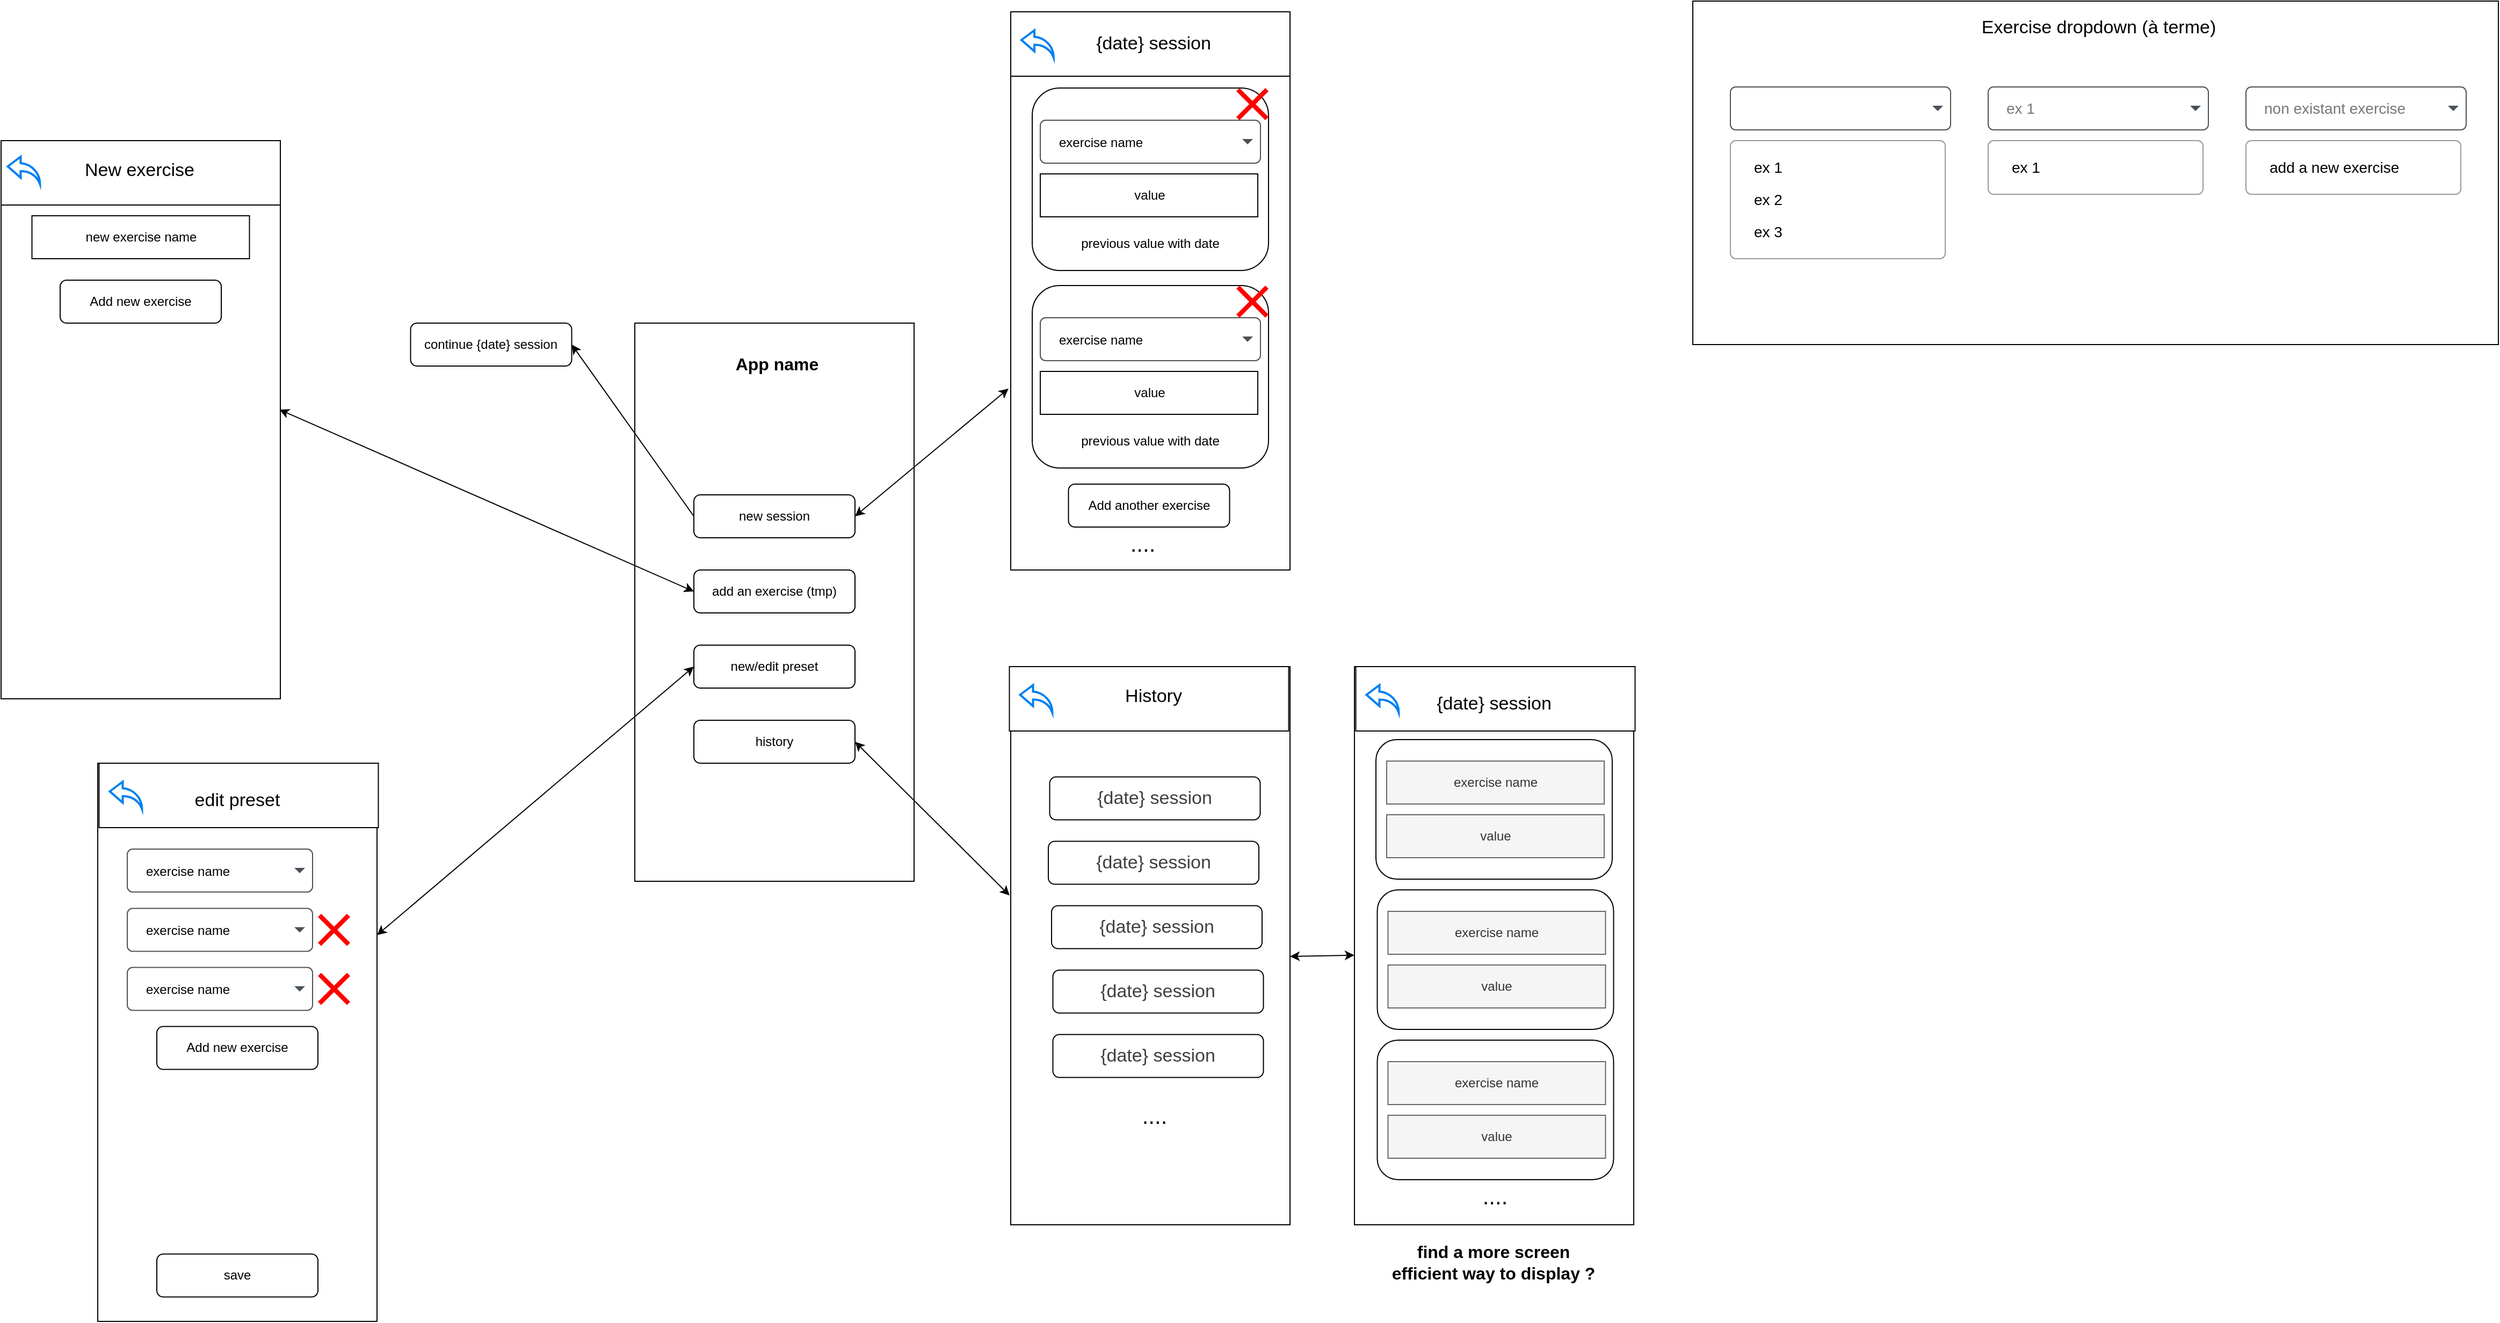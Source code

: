 <mxfile>
    <diagram id="-4Cwdjb4JUNJsYzvHusE" name="Page-1">
        <mxGraphModel dx="4084" dy="2445" grid="1" gridSize="10" guides="1" tooltips="1" connect="1" arrows="1" fold="1" page="1" pageScale="1" pageWidth="850" pageHeight="1100" math="0" shadow="0">
            <root>
                <mxCell id="0"/>
                <mxCell id="1" parent="0"/>
                <mxCell id="91" value="" style="rounded=0;whiteSpace=wrap;html=1;" parent="1" vertex="1">
                    <mxGeometry x="415" y="-1080" width="750" height="320" as="geometry"/>
                </mxCell>
                <mxCell id="2" value="" style="rounded=0;whiteSpace=wrap;html=1;" parent="1" vertex="1">
                    <mxGeometry x="-570" y="-780" width="260" height="520" as="geometry"/>
                </mxCell>
                <mxCell id="3" value="new session" style="rounded=1;whiteSpace=wrap;html=1;" parent="1" vertex="1">
                    <mxGeometry x="-515" y="-620" width="150" height="40" as="geometry"/>
                </mxCell>
                <mxCell id="4" value="new/edit preset" style="rounded=1;whiteSpace=wrap;html=1;" parent="1" vertex="1">
                    <mxGeometry x="-515" y="-480" width="150" height="40" as="geometry"/>
                </mxCell>
                <mxCell id="5" value="" style="rounded=0;whiteSpace=wrap;html=1;" parent="1" vertex="1">
                    <mxGeometry x="-220" y="-1070" width="260" height="520" as="geometry"/>
                </mxCell>
                <mxCell id="11" value="" style="rounded=1;whiteSpace=wrap;html=1;" parent="1" vertex="1">
                    <mxGeometry x="-200" y="-999" width="220" height="170" as="geometry"/>
                </mxCell>
                <mxCell id="9" value="&lt;span style=&quot;color: rgb(0, 0, 0); font-size: 12px; text-align: center;&quot;&gt;exercise name&lt;/span&gt;" style="html=1;shadow=0;dashed=0;shape=mxgraph.bootstrap.rrect;rSize=5;strokeColor=#505050;strokeWidth=1;fillColor=#ffffff;fontColor=#777777;whiteSpace=wrap;align=left;verticalAlign=middle;fontStyle=0;fontSize=14;spacingRight=0;spacing=17;" parent="1" vertex="1">
                    <mxGeometry x="-192.5" y="-969" width="205" height="40" as="geometry"/>
                </mxCell>
                <mxCell id="10" value="" style="shape=triangle;direction=south;fillColor=#495057;strokeColor=none;perimeter=none;" parent="9" vertex="1">
                    <mxGeometry x="1" y="0.5" width="10" height="5" relative="1" as="geometry">
                        <mxPoint x="-17" y="-2.5" as="offset"/>
                    </mxGeometry>
                </mxCell>
                <mxCell id="12" value="value" style="rounded=0;whiteSpace=wrap;html=1;" parent="1" vertex="1">
                    <mxGeometry x="-192.5" y="-919" width="202.5" height="40" as="geometry"/>
                </mxCell>
                <mxCell id="13" value="previous value with date" style="text;html=1;align=center;verticalAlign=middle;whiteSpace=wrap;rounded=0;" parent="1" vertex="1">
                    <mxGeometry x="-185" y="-869" width="190" height="30" as="geometry"/>
                </mxCell>
                <mxCell id="14" value="" style="rounded=1;whiteSpace=wrap;html=1;" parent="1" vertex="1">
                    <mxGeometry x="-200" y="-815" width="220" height="170" as="geometry"/>
                </mxCell>
                <mxCell id="15" value="&lt;span style=&quot;color: rgb(0, 0, 0); font-size: 12px; text-align: center;&quot;&gt;exercise name&lt;/span&gt;" style="html=1;shadow=0;dashed=0;shape=mxgraph.bootstrap.rrect;rSize=5;strokeColor=#505050;strokeWidth=1;fillColor=#ffffff;fontColor=#777777;whiteSpace=wrap;align=left;verticalAlign=middle;fontStyle=0;fontSize=14;spacingRight=0;spacing=17;" parent="1" vertex="1">
                    <mxGeometry x="-192.5" y="-785" width="205" height="40" as="geometry"/>
                </mxCell>
                <mxCell id="16" value="" style="shape=triangle;direction=south;fillColor=#495057;strokeColor=none;perimeter=none;" parent="15" vertex="1">
                    <mxGeometry x="1" y="0.5" width="10" height="5" relative="1" as="geometry">
                        <mxPoint x="-17" y="-2.5" as="offset"/>
                    </mxGeometry>
                </mxCell>
                <mxCell id="17" value="value" style="rounded=0;whiteSpace=wrap;html=1;" parent="1" vertex="1">
                    <mxGeometry x="-192.5" y="-735" width="202.5" height="40" as="geometry"/>
                </mxCell>
                <mxCell id="18" value="previous value with date" style="text;html=1;align=center;verticalAlign=middle;whiteSpace=wrap;rounded=0;" parent="1" vertex="1">
                    <mxGeometry x="-185" y="-685" width="190" height="30" as="geometry"/>
                </mxCell>
                <mxCell id="19" value="&lt;font style=&quot;font-size: 21px;&quot;&gt;....&lt;/font&gt;" style="text;html=1;align=center;verticalAlign=middle;whiteSpace=wrap;rounded=0;" parent="1" vertex="1">
                    <mxGeometry x="-192.5" y="-590" width="190" height="30" as="geometry"/>
                </mxCell>
                <mxCell id="20" value="" style="rounded=0;whiteSpace=wrap;html=1;" parent="1" vertex="1">
                    <mxGeometry x="-1160" y="-950" width="260" height="520" as="geometry"/>
                </mxCell>
                <mxCell id="33" value="new exercise name" style="rounded=0;whiteSpace=wrap;html=1;" parent="1" vertex="1">
                    <mxGeometry x="-1131.25" y="-880" width="202.5" height="40" as="geometry"/>
                </mxCell>
                <mxCell id="34" value="Add new exercise" style="rounded=1;whiteSpace=wrap;html=1;" parent="1" vertex="1">
                    <mxGeometry x="-1105" y="-820" width="150" height="40" as="geometry"/>
                </mxCell>
                <mxCell id="37" value="" style="rounded=0;whiteSpace=wrap;html=1;" parent="1" vertex="1">
                    <mxGeometry x="-220" y="-460" width="260" height="520" as="geometry"/>
                </mxCell>
                <mxCell id="41" value="&lt;span style=&quot;color: rgb(63, 63, 63); font-size: 17px;&quot;&gt;{date} session&lt;/span&gt;" style="rounded=1;whiteSpace=wrap;html=1;" parent="1" vertex="1">
                    <mxGeometry x="-183.75" y="-357.25" width="196" height="40" as="geometry"/>
                </mxCell>
                <mxCell id="42" value="&lt;span style=&quot;color: rgb(63, 63, 63); font-size: 17px;&quot;&gt;{date} session&lt;/span&gt;" style="rounded=1;whiteSpace=wrap;html=1;" parent="1" vertex="1">
                    <mxGeometry x="-185" y="-297.25" width="196" height="40" as="geometry"/>
                </mxCell>
                <mxCell id="43" value="&lt;span style=&quot;color: rgb(63, 63, 63); font-size: 17px;&quot;&gt;{date} session&lt;/span&gt;" style="rounded=1;whiteSpace=wrap;html=1;" parent="1" vertex="1">
                    <mxGeometry x="-182" y="-237.25" width="196" height="40" as="geometry"/>
                </mxCell>
                <mxCell id="44" value="&lt;span style=&quot;color: rgb(63, 63, 63); font-size: 17px;&quot;&gt;{date} session&lt;/span&gt;" style="rounded=1;whiteSpace=wrap;html=1;" parent="1" vertex="1">
                    <mxGeometry x="-180.75" y="-177.25" width="196" height="40" as="geometry"/>
                </mxCell>
                <mxCell id="45" value="&lt;span style=&quot;color: rgb(63, 63, 63); font-size: 17px;&quot;&gt;{date} session&lt;/span&gt;" style="rounded=1;whiteSpace=wrap;html=1;" parent="1" vertex="1">
                    <mxGeometry x="-180.75" y="-117.25" width="196" height="40" as="geometry"/>
                </mxCell>
                <mxCell id="46" value="&lt;font style=&quot;font-size: 21px;&quot;&gt;....&lt;/font&gt;" style="text;html=1;align=center;verticalAlign=middle;whiteSpace=wrap;rounded=0;" parent="1" vertex="1">
                    <mxGeometry x="-180.75" y="-57.25" width="190" height="30" as="geometry"/>
                </mxCell>
                <mxCell id="47" value="" style="rounded=0;whiteSpace=wrap;html=1;" parent="1" vertex="1">
                    <mxGeometry x="100" y="-460" width="260" height="520" as="geometry"/>
                </mxCell>
                <mxCell id="49" value="" style="rounded=1;whiteSpace=wrap;html=1;" parent="1" vertex="1">
                    <mxGeometry x="120" y="-392" width="220" height="130" as="geometry"/>
                </mxCell>
                <mxCell id="52" value="value" style="rounded=0;whiteSpace=wrap;html=1;fillColor=#f5f5f5;fontColor=#333333;strokeColor=#666666;" parent="1" vertex="1">
                    <mxGeometry x="130" y="-322" width="202.5" height="40" as="geometry"/>
                </mxCell>
                <mxCell id="59" value="&lt;font style=&quot;font-size: 21px;&quot;&gt;....&lt;/font&gt;" style="text;html=1;align=center;verticalAlign=middle;whiteSpace=wrap;rounded=0;" parent="1" vertex="1">
                    <mxGeometry x="136.25" y="18" width="190" height="30" as="geometry"/>
                </mxCell>
                <mxCell id="60" value="exercise name" style="rounded=0;whiteSpace=wrap;html=1;fillColor=#f5f5f5;fontColor=#333333;strokeColor=#666666;" parent="1" vertex="1">
                    <mxGeometry x="130" y="-372" width="202.5" height="40" as="geometry"/>
                </mxCell>
                <mxCell id="62" value="" style="rounded=1;whiteSpace=wrap;html=1;" parent="1" vertex="1">
                    <mxGeometry x="121.25" y="-252" width="220" height="130" as="geometry"/>
                </mxCell>
                <mxCell id="63" value="value" style="rounded=0;whiteSpace=wrap;html=1;fillColor=#f5f5f5;fontColor=#333333;strokeColor=#666666;" parent="1" vertex="1">
                    <mxGeometry x="131.25" y="-182" width="202.5" height="40" as="geometry"/>
                </mxCell>
                <mxCell id="64" value="exercise name" style="rounded=0;whiteSpace=wrap;html=1;fillColor=#f5f5f5;fontColor=#333333;strokeColor=#666666;" parent="1" vertex="1">
                    <mxGeometry x="131.25" y="-232" width="202.5" height="40" as="geometry"/>
                </mxCell>
                <mxCell id="65" value="" style="rounded=1;whiteSpace=wrap;html=1;" parent="1" vertex="1">
                    <mxGeometry x="121.25" y="-112" width="220" height="130" as="geometry"/>
                </mxCell>
                <mxCell id="66" value="value" style="rounded=0;whiteSpace=wrap;html=1;fillColor=#f5f5f5;fontColor=#333333;strokeColor=#666666;" parent="1" vertex="1">
                    <mxGeometry x="131.25" y="-42" width="202.5" height="40" as="geometry"/>
                </mxCell>
                <mxCell id="67" value="exercise name" style="rounded=0;whiteSpace=wrap;html=1;fillColor=#f5f5f5;fontColor=#333333;strokeColor=#666666;" parent="1" vertex="1">
                    <mxGeometry x="131.25" y="-92" width="202.5" height="40" as="geometry"/>
                </mxCell>
                <mxCell id="68" value="&lt;font style=&quot;font-size: 16px;&quot;&gt;&lt;b&gt;find a more screen efficient way to display ?&lt;/b&gt;&lt;/font&gt;" style="text;html=1;align=center;verticalAlign=middle;whiteSpace=wrap;rounded=0;" parent="1" vertex="1">
                    <mxGeometry x="128.75" y="60" width="201.25" height="70" as="geometry"/>
                </mxCell>
                <mxCell id="69" value="&lt;font style=&quot;font-size: 16px;&quot;&gt;&lt;b&gt;App name&lt;/b&gt;&lt;/font&gt;" style="text;html=1;align=center;verticalAlign=middle;whiteSpace=wrap;rounded=0;" parent="1" vertex="1">
                    <mxGeometry x="-510" y="-770" width="145" height="55" as="geometry"/>
                </mxCell>
                <mxCell id="70" value="" style="html=1;shadow=0;dashed=0;shape=mxgraph.bootstrap.rrect;rSize=5;strokeColor=#505050;strokeWidth=1;fillColor=#ffffff;fontColor=#777777;whiteSpace=wrap;align=left;verticalAlign=middle;fontStyle=0;fontSize=14;spacingRight=0;spacing=17;" parent="1" vertex="1">
                    <mxGeometry x="450" y="-1000" width="205" height="40" as="geometry"/>
                </mxCell>
                <mxCell id="71" value="" style="shape=triangle;direction=south;fillColor=#495057;strokeColor=none;perimeter=none;" parent="70" vertex="1">
                    <mxGeometry x="1" y="0.5" width="10" height="5" relative="1" as="geometry">
                        <mxPoint x="-17" y="-2.5" as="offset"/>
                    </mxGeometry>
                </mxCell>
                <mxCell id="74" value="" style="swimlane;container=1;shape=mxgraph.bootstrap.rrect;rSize=5;strokeColor=#999999;fillColor=#ffffff;fontStyle=0;childLayout=stackLayout;horizontal=1;startSize=0;horizontalStack=0;resizeParent=1;resizeParentMax=0;resizeLast=0;collapsible=0;marginBottom=0;whiteSpace=wrap;html=1;marginTop=10;marginBottom=10;" parent="1" vertex="1">
                    <mxGeometry x="450" y="-950" width="200" height="110" as="geometry"/>
                </mxCell>
                <mxCell id="75" value="ex 1" style="text;align=left;verticalAlign=middle;spacingLeft=20;spacingRight=10;overflow=hidden;points=[[0,0.5],[1,0.5]];portConstraint=eastwest;rotatable=0;whiteSpace=wrap;html=1;fontColor=inherit;fontSize=14;fontStyle=0;" parent="74" vertex="1">
                    <mxGeometry y="10" width="200" height="30" as="geometry"/>
                </mxCell>
                <mxCell id="76" value="ex 2" style="text;align=left;verticalAlign=middle;spacingLeft=20;spacingRight=10;overflow=hidden;points=[[0,0.5],[1,0.5]];portConstraint=eastwest;rotatable=0;whiteSpace=wrap;html=1;fontColor=inherit;fontSize=14;fontStyle=0;" parent="74" vertex="1">
                    <mxGeometry y="40" width="200" height="30" as="geometry"/>
                </mxCell>
                <mxCell id="77" value="ex 3" style="text;align=left;verticalAlign=middle;spacingLeft=20;spacingRight=10;overflow=hidden;points=[[0,0.5],[1,0.5]];portConstraint=eastwest;rotatable=0;whiteSpace=wrap;html=1;fontColor=inherit;fontSize=14;fontStyle=0;" parent="74" vertex="1">
                    <mxGeometry y="70" width="200" height="30" as="geometry"/>
                </mxCell>
                <mxCell id="80" value="&lt;span style=&quot;font-size: 17px;&quot;&gt;Exercise dropdown (à terme)&lt;/span&gt;" style="text;html=1;align=center;verticalAlign=middle;whiteSpace=wrap;rounded=0;" parent="1" vertex="1">
                    <mxGeometry x="667.5" y="-1070" width="250" height="30" as="geometry"/>
                </mxCell>
                <mxCell id="81" value="ex 1" style="html=1;shadow=0;dashed=0;shape=mxgraph.bootstrap.rrect;rSize=5;strokeColor=#505050;strokeWidth=1;fillColor=#ffffff;fontColor=#777777;whiteSpace=wrap;align=left;verticalAlign=middle;fontStyle=0;fontSize=14;spacingRight=0;spacing=17;" parent="1" vertex="1">
                    <mxGeometry x="690" y="-1000" width="205" height="40" as="geometry"/>
                </mxCell>
                <mxCell id="82" value="" style="shape=triangle;direction=south;fillColor=#495057;strokeColor=none;perimeter=none;" parent="81" vertex="1">
                    <mxGeometry x="1" y="0.5" width="10" height="5" relative="1" as="geometry">
                        <mxPoint x="-17" y="-2.5" as="offset"/>
                    </mxGeometry>
                </mxCell>
                <mxCell id="83" value="" style="swimlane;container=1;shape=mxgraph.bootstrap.rrect;rSize=5;strokeColor=#999999;fillColor=#ffffff;fontStyle=0;childLayout=stackLayout;horizontal=1;startSize=0;horizontalStack=0;resizeParent=1;resizeParentMax=0;resizeLast=0;collapsible=0;marginBottom=0;whiteSpace=wrap;html=1;marginTop=10;marginBottom=10;" parent="1" vertex="1">
                    <mxGeometry x="690" y="-950" width="200" height="50" as="geometry"/>
                </mxCell>
                <mxCell id="84" value="ex 1" style="text;align=left;verticalAlign=middle;spacingLeft=20;spacingRight=10;overflow=hidden;points=[[0,0.5],[1,0.5]];portConstraint=eastwest;rotatable=0;whiteSpace=wrap;html=1;fontColor=inherit;fontSize=14;fontStyle=0;" parent="83" vertex="1">
                    <mxGeometry y="10" width="200" height="30" as="geometry"/>
                </mxCell>
                <mxCell id="87" value="non existant exercise" style="html=1;shadow=0;dashed=0;shape=mxgraph.bootstrap.rrect;rSize=5;strokeColor=#505050;strokeWidth=1;fillColor=#ffffff;fontColor=#777777;whiteSpace=wrap;align=left;verticalAlign=middle;fontStyle=0;fontSize=14;spacingRight=0;spacing=17;" parent="1" vertex="1">
                    <mxGeometry x="930" y="-1000" width="205" height="40" as="geometry"/>
                </mxCell>
                <mxCell id="88" value="" style="shape=triangle;direction=south;fillColor=#495057;strokeColor=none;perimeter=none;" parent="87" vertex="1">
                    <mxGeometry x="1" y="0.5" width="10" height="5" relative="1" as="geometry">
                        <mxPoint x="-17" y="-2.5" as="offset"/>
                    </mxGeometry>
                </mxCell>
                <mxCell id="89" value="" style="swimlane;container=1;shape=mxgraph.bootstrap.rrect;rSize=5;strokeColor=#999999;fillColor=#ffffff;fontStyle=0;childLayout=stackLayout;horizontal=1;startSize=0;horizontalStack=0;resizeParent=1;resizeParentMax=0;resizeLast=0;collapsible=0;marginBottom=0;whiteSpace=wrap;html=1;marginTop=10;marginBottom=10;" parent="1" vertex="1">
                    <mxGeometry x="930" y="-950" width="200" height="50" as="geometry"/>
                </mxCell>
                <mxCell id="90" value="add a new exercise" style="text;align=left;verticalAlign=middle;spacingLeft=20;spacingRight=10;overflow=hidden;points=[[0,0.5],[1,0.5]];portConstraint=eastwest;rotatable=0;whiteSpace=wrap;html=1;fontColor=inherit;fontSize=14;fontStyle=0;" parent="89" vertex="1">
                    <mxGeometry y="10" width="200" height="30" as="geometry"/>
                </mxCell>
                <mxCell id="92" value="continue {date} session" style="rounded=1;whiteSpace=wrap;html=1;" parent="1" vertex="1">
                    <mxGeometry x="-778.75" y="-780" width="150" height="40" as="geometry"/>
                </mxCell>
                <mxCell id="93" value="" style="endArrow=classic;html=1;exitX=0;exitY=0.5;exitDx=0;exitDy=0;entryX=1;entryY=0.5;entryDx=0;entryDy=0;" parent="1" source="3" target="92" edge="1">
                    <mxGeometry width="50" height="50" relative="1" as="geometry">
                        <mxPoint x="-700" y="-490" as="sourcePoint"/>
                        <mxPoint x="-650" y="-540" as="targetPoint"/>
                    </mxGeometry>
                </mxCell>
                <mxCell id="97" value="Add another exercise" style="rounded=1;whiteSpace=wrap;html=1;" parent="1" vertex="1">
                    <mxGeometry x="-166.25" y="-630" width="150" height="40" as="geometry"/>
                </mxCell>
                <mxCell id="100" value="" style="shape=mxgraph.mockup.markup.redX;fillColor=#ff0000;html=1;shadow=0;whiteSpace=wrap;strokeColor=none;" parent="1" vertex="1">
                    <mxGeometry x="-10" y="-999" width="30" height="30" as="geometry"/>
                </mxCell>
                <mxCell id="101" value="" style="shape=mxgraph.mockup.markup.redX;fillColor=#ff0000;html=1;shadow=0;whiteSpace=wrap;strokeColor=none;" parent="1" vertex="1">
                    <mxGeometry x="-10" y="-815" width="30" height="30" as="geometry"/>
                </mxCell>
                <mxCell id="102" value="" style="rounded=0;whiteSpace=wrap;html=1;" parent="1" vertex="1">
                    <mxGeometry x="-220" y="-1070" width="260" height="60" as="geometry"/>
                </mxCell>
                <mxCell id="8" value="&lt;font style=&quot;font-size: 17px;&quot;&gt;{date} session&lt;/font&gt;" style="text;html=1;align=center;verticalAlign=middle;whiteSpace=wrap;rounded=0;" parent="1" vertex="1">
                    <mxGeometry x="-147" y="-1055" width="120" height="30" as="geometry"/>
                </mxCell>
                <mxCell id="103" value="" style="html=1;verticalLabelPosition=bottom;align=center;labelBackgroundColor=#ffffff;verticalAlign=top;strokeWidth=2;strokeColor=#0080F0;shadow=0;dashed=0;shape=mxgraph.ios7.icons.back;" parent="1" vertex="1">
                    <mxGeometry x="-210" y="-1052.75" width="30" height="25.5" as="geometry"/>
                </mxCell>
                <mxCell id="104" value="" style="rounded=0;whiteSpace=wrap;html=1;" parent="1" vertex="1">
                    <mxGeometry x="-1160" y="-950" width="260" height="60" as="geometry"/>
                </mxCell>
                <mxCell id="105" value="" style="html=1;verticalLabelPosition=bottom;align=center;labelBackgroundColor=#ffffff;verticalAlign=top;strokeWidth=2;strokeColor=#0080F0;shadow=0;dashed=0;shape=mxgraph.ios7.icons.back;" parent="1" vertex="1">
                    <mxGeometry x="-1153.75" y="-935" width="30" height="25.5" as="geometry"/>
                </mxCell>
                <mxCell id="21" value="&lt;font style=&quot;font-size: 17px;&quot;&gt;New exercise&lt;/font&gt;" style="text;html=1;align=center;verticalAlign=middle;whiteSpace=wrap;rounded=0;" parent="1" vertex="1">
                    <mxGeometry x="-1090.62" y="-937.25" width="120" height="30" as="geometry"/>
                </mxCell>
                <mxCell id="106" value="" style="rounded=0;whiteSpace=wrap;html=1;" parent="1" vertex="1">
                    <mxGeometry x="101.25" y="-460" width="260" height="60" as="geometry"/>
                </mxCell>
                <mxCell id="107" value="" style="html=1;verticalLabelPosition=bottom;align=center;labelBackgroundColor=#ffffff;verticalAlign=top;strokeWidth=2;strokeColor=#0080F0;shadow=0;dashed=0;shape=mxgraph.ios7.icons.back;" parent="1" vertex="1">
                    <mxGeometry x="111.25" y="-442.75" width="30" height="25.5" as="geometry"/>
                </mxCell>
                <mxCell id="108" value="" style="rounded=0;whiteSpace=wrap;html=1;" parent="1" vertex="1">
                    <mxGeometry x="-221.25" y="-460" width="260" height="60" as="geometry"/>
                </mxCell>
                <mxCell id="109" value="" style="html=1;verticalLabelPosition=bottom;align=center;labelBackgroundColor=#ffffff;verticalAlign=top;strokeWidth=2;strokeColor=#0080F0;shadow=0;dashed=0;shape=mxgraph.ios7.icons.back;" parent="1" vertex="1">
                    <mxGeometry x="-211.25" y="-442.75" width="30" height="25.5" as="geometry"/>
                </mxCell>
                <mxCell id="38" value="&lt;font style=&quot;font-size: 17px;&quot;&gt;History&lt;/font&gt;" style="text;html=1;align=center;verticalAlign=middle;whiteSpace=wrap;rounded=0;" parent="1" vertex="1">
                    <mxGeometry x="-147" y="-447.25" width="120" height="30" as="geometry"/>
                </mxCell>
                <mxCell id="48" value="&lt;font style=&quot;font-size: 17px;&quot;&gt;{date} session&lt;/font&gt;" style="text;html=1;align=center;verticalAlign=middle;whiteSpace=wrap;rounded=0;" parent="1" vertex="1">
                    <mxGeometry x="170" y="-440" width="120" height="30" as="geometry"/>
                </mxCell>
                <mxCell id="111" value="" style="endArrow=classic;startArrow=classic;html=1;entryX=-0.008;entryY=0.675;entryDx=0;entryDy=0;entryPerimeter=0;exitX=1;exitY=0.5;exitDx=0;exitDy=0;" parent="1" source="3" target="5" edge="1">
                    <mxGeometry width="50" height="50" relative="1" as="geometry">
                        <mxPoint x="-310" y="-570" as="sourcePoint"/>
                        <mxPoint x="-260" y="-620" as="targetPoint"/>
                    </mxGeometry>
                </mxCell>
                <mxCell id="112" value="" style="endArrow=classic;startArrow=classic;html=1;exitX=1;exitY=0.5;exitDx=0;exitDy=0;entryX=-0.004;entryY=0.41;entryDx=0;entryDy=0;entryPerimeter=0;" parent="1" source="117" target="37" edge="1">
                    <mxGeometry width="50" height="50" relative="1" as="geometry">
                        <mxPoint x="-290" y="-400" as="sourcePoint"/>
                        <mxPoint x="-240" y="-450" as="targetPoint"/>
                    </mxGeometry>
                </mxCell>
                <mxCell id="114" value="" style="endArrow=classic;startArrow=classic;html=1;entryX=0;entryY=0.517;entryDx=0;entryDy=0;entryPerimeter=0;" parent="1" target="47" edge="1">
                    <mxGeometry width="50" height="50" relative="1" as="geometry">
                        <mxPoint x="40" y="-190" as="sourcePoint"/>
                        <mxPoint x="90" y="-240" as="targetPoint"/>
                    </mxGeometry>
                </mxCell>
                <mxCell id="115" value="add an exercise (tmp)" style="rounded=1;whiteSpace=wrap;html=1;" parent="1" vertex="1">
                    <mxGeometry x="-515" y="-550" width="150" height="40" as="geometry"/>
                </mxCell>
                <mxCell id="116" value="" style="endArrow=classic;startArrow=classic;html=1;entryX=0;entryY=0.5;entryDx=0;entryDy=0;exitX=0.997;exitY=0.482;exitDx=0;exitDy=0;exitPerimeter=0;" parent="1" source="20" target="115" edge="1">
                    <mxGeometry width="50" height="50" relative="1" as="geometry">
                        <mxPoint x="-710" y="-357.75" as="sourcePoint"/>
                        <mxPoint x="-622" y="-506.75" as="targetPoint"/>
                    </mxGeometry>
                </mxCell>
                <mxCell id="117" value="history" style="rounded=1;whiteSpace=wrap;html=1;" parent="1" vertex="1">
                    <mxGeometry x="-515" y="-410" width="150" height="40" as="geometry"/>
                </mxCell>
                <mxCell id="132" value="" style="endArrow=classic;startArrow=classic;html=1;exitX=0;exitY=0.5;exitDx=0;exitDy=0;entryX=1;entryY=0.308;entryDx=0;entryDy=0;entryPerimeter=0;" parent="1" source="4" target="141" edge="1">
                    <mxGeometry width="50" height="50" relative="1" as="geometry">
                        <mxPoint x="-620" y="-228.75" as="sourcePoint"/>
                        <mxPoint x="-710.62" y="-242" as="targetPoint"/>
                    </mxGeometry>
                </mxCell>
                <mxCell id="141" value="" style="rounded=0;whiteSpace=wrap;html=1;" parent="1" vertex="1">
                    <mxGeometry x="-1070" y="-370" width="260" height="520" as="geometry"/>
                </mxCell>
                <mxCell id="142" value="" style="rounded=0;whiteSpace=wrap;html=1;" parent="1" vertex="1">
                    <mxGeometry x="-1068.75" y="-370" width="260" height="60" as="geometry"/>
                </mxCell>
                <mxCell id="143" value="" style="html=1;verticalLabelPosition=bottom;align=center;labelBackgroundColor=#ffffff;verticalAlign=top;strokeWidth=2;strokeColor=#0080F0;shadow=0;dashed=0;shape=mxgraph.ios7.icons.back;" parent="1" vertex="1">
                    <mxGeometry x="-1058.75" y="-352.75" width="30" height="25.5" as="geometry"/>
                </mxCell>
                <mxCell id="144" value="&lt;span style=&quot;font-size: 17px;&quot;&gt;edit preset&lt;/span&gt;" style="text;html=1;align=center;verticalAlign=middle;whiteSpace=wrap;rounded=0;" parent="1" vertex="1">
                    <mxGeometry x="-1000" y="-350" width="120" height="30" as="geometry"/>
                </mxCell>
                <mxCell id="176" value="&lt;span style=&quot;color: rgb(0, 0, 0); font-size: 12px; text-align: center;&quot;&gt;exercise name&lt;/span&gt;" style="html=1;shadow=0;dashed=0;shape=mxgraph.bootstrap.rrect;rSize=5;strokeColor=#505050;strokeWidth=1;fillColor=#ffffff;fontColor=#777777;whiteSpace=wrap;align=left;verticalAlign=middle;fontStyle=0;fontSize=14;spacingRight=0;spacing=17;" vertex="1" parent="1">
                    <mxGeometry x="-1042.5" y="-290" width="172.5" height="40" as="geometry"/>
                </mxCell>
                <mxCell id="177" value="" style="shape=triangle;direction=south;fillColor=#495057;strokeColor=none;perimeter=none;" vertex="1" parent="176">
                    <mxGeometry x="1" y="0.5" width="10" height="5" relative="1" as="geometry">
                        <mxPoint x="-17" y="-2.5" as="offset"/>
                    </mxGeometry>
                </mxCell>
                <mxCell id="178" value="save" style="rounded=1;whiteSpace=wrap;html=1;" vertex="1" parent="1">
                    <mxGeometry x="-1015" y="87.25" width="150" height="40" as="geometry"/>
                </mxCell>
                <mxCell id="179" value="&lt;span style=&quot;color: rgb(0, 0, 0); font-size: 12px; text-align: center;&quot;&gt;exercise name&lt;/span&gt;" style="html=1;shadow=0;dashed=0;shape=mxgraph.bootstrap.rrect;rSize=5;strokeColor=#505050;strokeWidth=1;fillColor=#ffffff;fontColor=#777777;whiteSpace=wrap;align=left;verticalAlign=middle;fontStyle=0;fontSize=14;spacingRight=0;spacing=17;" vertex="1" parent="1">
                    <mxGeometry x="-1042.5" y="-234.75" width="172.5" height="40" as="geometry"/>
                </mxCell>
                <mxCell id="180" value="" style="shape=triangle;direction=south;fillColor=#495057;strokeColor=none;perimeter=none;" vertex="1" parent="179">
                    <mxGeometry x="1" y="0.5" width="10" height="5" relative="1" as="geometry">
                        <mxPoint x="-17" y="-2.5" as="offset"/>
                    </mxGeometry>
                </mxCell>
                <mxCell id="181" value="" style="shape=mxgraph.mockup.markup.redX;fillColor=#ff0000;html=1;shadow=0;whiteSpace=wrap;strokeColor=none;" vertex="1" parent="1">
                    <mxGeometry x="-865" y="-229.75" width="30" height="30" as="geometry"/>
                </mxCell>
                <mxCell id="182" value="&lt;span style=&quot;color: rgb(0, 0, 0); font-size: 12px; text-align: center;&quot;&gt;exercise name&lt;/span&gt;" style="html=1;shadow=0;dashed=0;shape=mxgraph.bootstrap.rrect;rSize=5;strokeColor=#505050;strokeWidth=1;fillColor=#ffffff;fontColor=#777777;whiteSpace=wrap;align=left;verticalAlign=middle;fontStyle=0;fontSize=14;spacingRight=0;spacing=17;" vertex="1" parent="1">
                    <mxGeometry x="-1042.5" y="-179.75" width="172.5" height="40" as="geometry"/>
                </mxCell>
                <mxCell id="183" value="" style="shape=triangle;direction=south;fillColor=#495057;strokeColor=none;perimeter=none;" vertex="1" parent="182">
                    <mxGeometry x="1" y="0.5" width="10" height="5" relative="1" as="geometry">
                        <mxPoint x="-17" y="-2.5" as="offset"/>
                    </mxGeometry>
                </mxCell>
                <mxCell id="184" value="" style="shape=mxgraph.mockup.markup.redX;fillColor=#ff0000;html=1;shadow=0;whiteSpace=wrap;strokeColor=none;" vertex="1" parent="1">
                    <mxGeometry x="-865" y="-174.75" width="30" height="30" as="geometry"/>
                </mxCell>
                <mxCell id="185" value="Add new exercise" style="rounded=1;whiteSpace=wrap;html=1;" vertex="1" parent="1">
                    <mxGeometry x="-1015" y="-124.75" width="150" height="40" as="geometry"/>
                </mxCell>
            </root>
        </mxGraphModel>
    </diagram>
</mxfile>